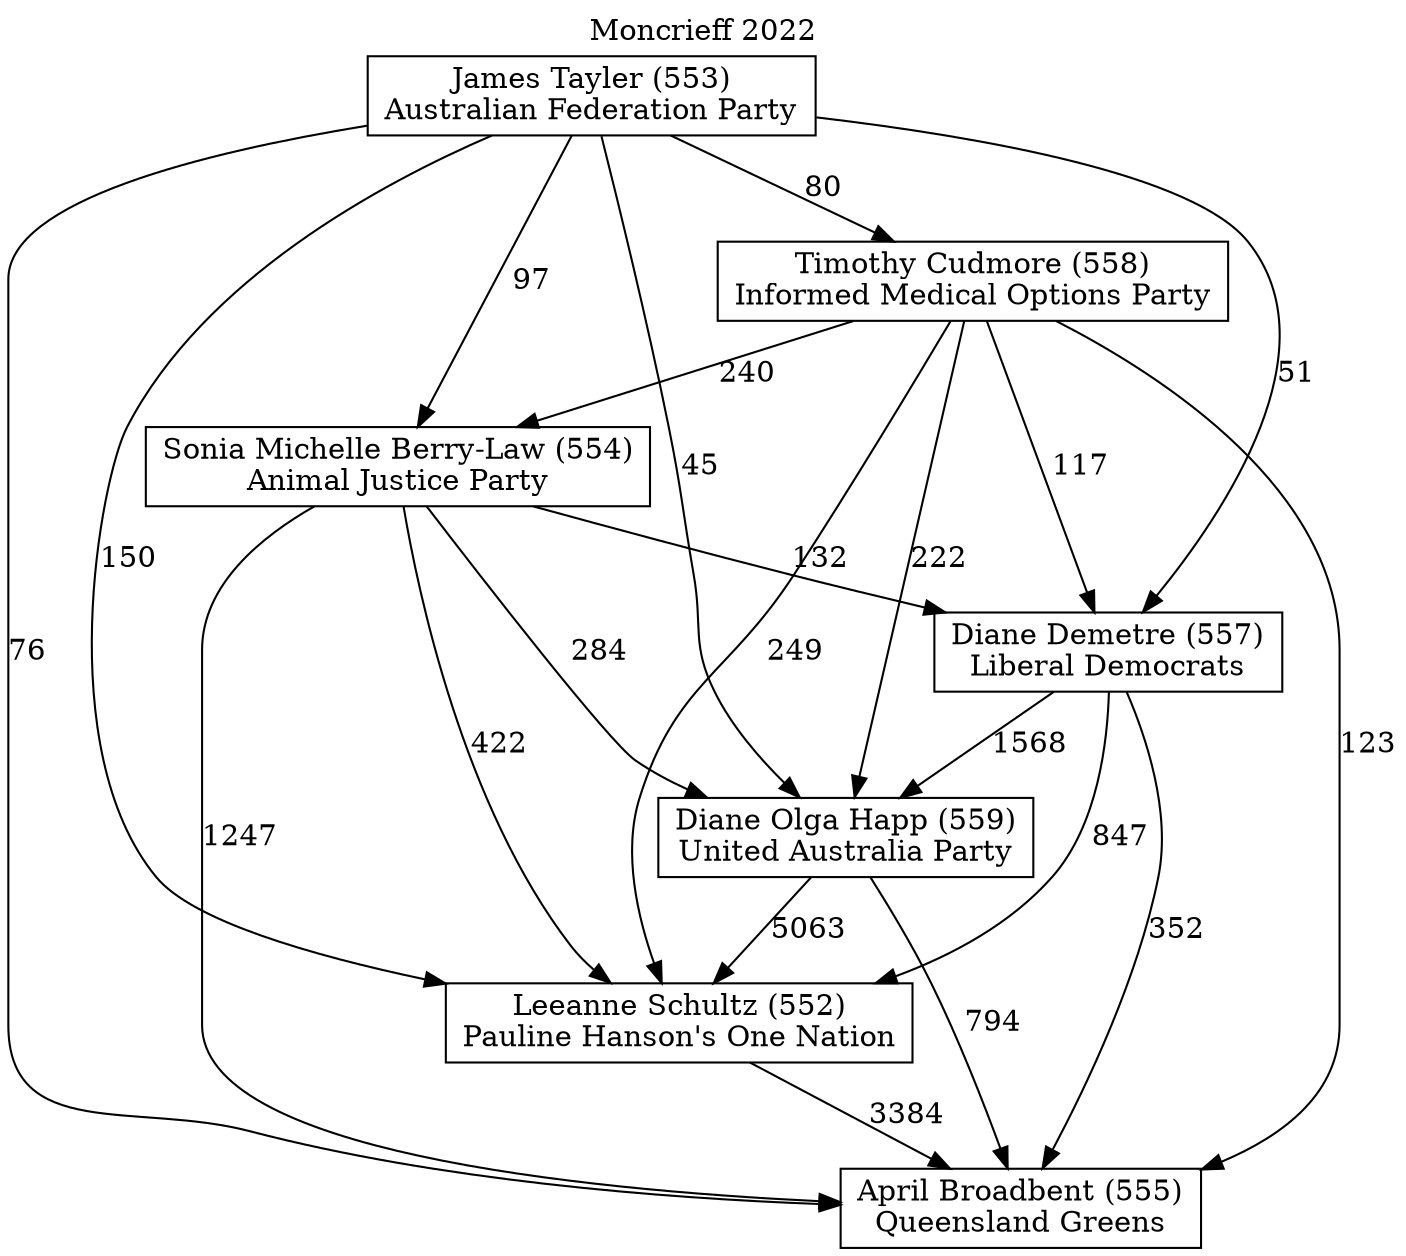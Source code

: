 // House preference flow
digraph "April Broadbent (555)_Moncrieff_2022" {
	graph [label="Moncrieff 2022" labelloc=t mclimit=10]
	node [shape=box]
	"April Broadbent (555)" [label="April Broadbent (555)
Queensland Greens"]
	"James Tayler (553)" [label="James Tayler (553)
Australian Federation Party"]
	"Timothy Cudmore (558)" [label="Timothy Cudmore (558)
Informed Medical Options Party"]
	"Sonia Michelle Berry-Law (554)" [label="Sonia Michelle Berry-Law (554)
Animal Justice Party"]
	"Leeanne Schultz (552)" [label="Leeanne Schultz (552)
Pauline Hanson's One Nation"]
	"Diane Olga Happ (559)" [label="Diane Olga Happ (559)
United Australia Party"]
	"Diane Demetre (557)" [label="Diane Demetre (557)
Liberal Democrats"]
	"Diane Olga Happ (559)" -> "April Broadbent (555)" [label=794]
	"Timothy Cudmore (558)" -> "Sonia Michelle Berry-Law (554)" [label=240]
	"James Tayler (553)" -> "Sonia Michelle Berry-Law (554)" [label=97]
	"Sonia Michelle Berry-Law (554)" -> "Diane Olga Happ (559)" [label=284]
	"James Tayler (553)" -> "Leeanne Schultz (552)" [label=150]
	"James Tayler (553)" -> "Diane Demetre (557)" [label=51]
	"James Tayler (553)" -> "April Broadbent (555)" [label=76]
	"James Tayler (553)" -> "Diane Olga Happ (559)" [label=45]
	"Diane Demetre (557)" -> "Leeanne Schultz (552)" [label=847]
	"Sonia Michelle Berry-Law (554)" -> "April Broadbent (555)" [label=1247]
	"Timothy Cudmore (558)" -> "Diane Demetre (557)" [label=117]
	"Timothy Cudmore (558)" -> "Diane Olga Happ (559)" [label=222]
	"Timothy Cudmore (558)" -> "April Broadbent (555)" [label=123]
	"Diane Demetre (557)" -> "April Broadbent (555)" [label=352]
	"James Tayler (553)" -> "Timothy Cudmore (558)" [label=80]
	"Diane Demetre (557)" -> "Diane Olga Happ (559)" [label=1568]
	"Sonia Michelle Berry-Law (554)" -> "Leeanne Schultz (552)" [label=422]
	"Diane Olga Happ (559)" -> "Leeanne Schultz (552)" [label=5063]
	"Leeanne Schultz (552)" -> "April Broadbent (555)" [label=3384]
	"Timothy Cudmore (558)" -> "Leeanne Schultz (552)" [label=249]
	"Sonia Michelle Berry-Law (554)" -> "Diane Demetre (557)" [label=132]
}
